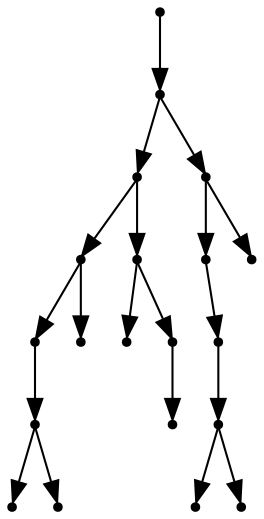 digraph {
  19 [shape=point];
  18 [shape=point];
  10 [shape=point];
  5 [shape=point];
  3 [shape=point];
  2 [shape=point];
  0 [shape=point];
  1 [shape=point];
  4 [shape=point];
  9 [shape=point];
  6 [shape=point];
  8 [shape=point];
  7 [shape=point];
  17 [shape=point];
  15 [shape=point];
  14 [shape=point];
  13 [shape=point];
  11 [shape=point];
  12 [shape=point];
  16 [shape=point];
19 -> 18;
18 -> 10;
10 -> 5;
5 -> 3;
3 -> 2;
2 -> 0;
2 -> 1;
5 -> 4;
10 -> 9;
9 -> 6;
9 -> 8;
8 -> 7;
18 -> 17;
17 -> 15;
15 -> 14;
14 -> 13;
13 -> 11;
13 -> 12;
17 -> 16;
}
